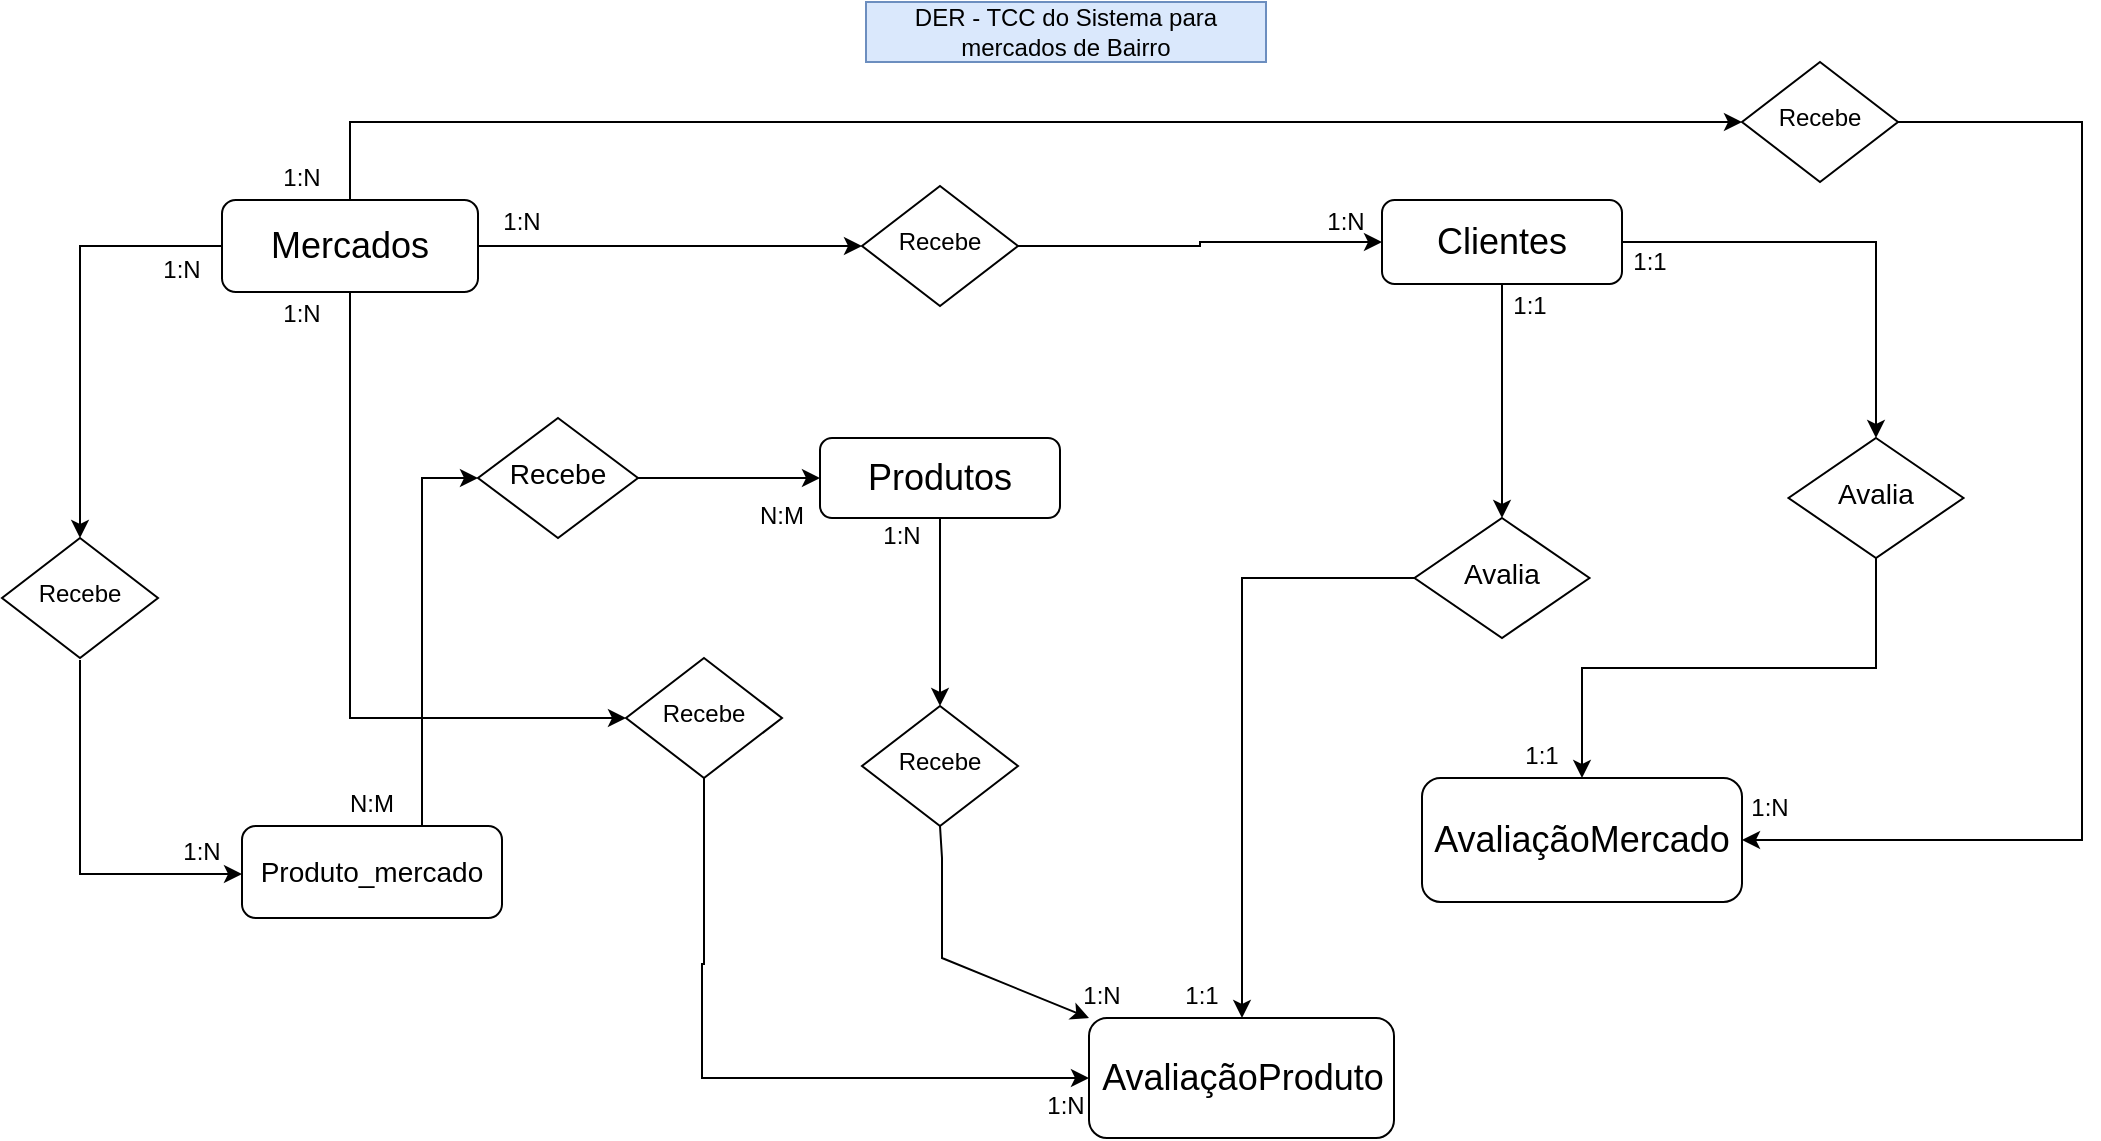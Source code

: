 <mxfile version="24.7.16">
  <diagram id="C5RBs43oDa-KdzZeNtuy" name="Page-1">
    <mxGraphModel dx="2638" dy="676" grid="1" gridSize="10" guides="1" tooltips="1" connect="1" arrows="1" fold="1" page="1" pageScale="1" pageWidth="827" pageHeight="1169" math="0" shadow="0">
      <root>
        <mxCell id="WIyWlLk6GJQsqaUBKTNV-0" />
        <mxCell id="WIyWlLk6GJQsqaUBKTNV-1" parent="WIyWlLk6GJQsqaUBKTNV-0" />
        <mxCell id="KIG4UfqN8FC2LLV-DE01-42" style="edgeStyle=orthogonalEdgeStyle;rounded=0;orthogonalLoop=1;jettySize=auto;html=1;entryX=0.5;entryY=0;entryDx=0;entryDy=0;" parent="WIyWlLk6GJQsqaUBKTNV-1" source="WIyWlLk6GJQsqaUBKTNV-3" target="KIG4UfqN8FC2LLV-DE01-40" edge="1">
          <mxGeometry relative="1" as="geometry" />
        </mxCell>
        <mxCell id="KIG4UfqN8FC2LLV-DE01-61" style="edgeStyle=orthogonalEdgeStyle;rounded=0;orthogonalLoop=1;jettySize=auto;html=1;" parent="WIyWlLk6GJQsqaUBKTNV-1" source="WIyWlLk6GJQsqaUBKTNV-3" target="KIG4UfqN8FC2LLV-DE01-28" edge="1">
          <mxGeometry relative="1" as="geometry">
            <mxPoint x="230" y="390" as="targetPoint" />
            <Array as="points">
              <mxPoint x="144" y="390" />
            </Array>
          </mxGeometry>
        </mxCell>
        <mxCell id="KIG4UfqN8FC2LLV-DE01-77" style="edgeStyle=orthogonalEdgeStyle;rounded=0;orthogonalLoop=1;jettySize=auto;html=1;entryX=0;entryY=0.5;entryDx=0;entryDy=0;" parent="WIyWlLk6GJQsqaUBKTNV-1" source="WIyWlLk6GJQsqaUBKTNV-3" target="KIG4UfqN8FC2LLV-DE01-22" edge="1">
          <mxGeometry relative="1" as="geometry" />
        </mxCell>
        <mxCell id="ciOHL-3bGy2Yxvcf03ZE-22" style="edgeStyle=orthogonalEdgeStyle;rounded=0;orthogonalLoop=1;jettySize=auto;html=1;exitX=0.5;exitY=0;exitDx=0;exitDy=0;entryX=0;entryY=0.5;entryDx=0;entryDy=0;" edge="1" parent="WIyWlLk6GJQsqaUBKTNV-1" source="WIyWlLk6GJQsqaUBKTNV-3" target="ciOHL-3bGy2Yxvcf03ZE-21">
          <mxGeometry relative="1" as="geometry">
            <mxPoint x="640" y="60" as="targetPoint" />
          </mxGeometry>
        </mxCell>
        <mxCell id="WIyWlLk6GJQsqaUBKTNV-3" value="&lt;font style=&quot;font-size: 18px;&quot;&gt;Mercados&lt;/font&gt;" style="rounded=1;whiteSpace=wrap;html=1;fontSize=12;glass=0;strokeWidth=1;shadow=0;" parent="WIyWlLk6GJQsqaUBKTNV-1" vertex="1">
          <mxGeometry x="80" y="131" width="128" height="46" as="geometry" />
        </mxCell>
        <mxCell id="KIG4UfqN8FC2LLV-DE01-52" style="edgeStyle=orthogonalEdgeStyle;rounded=0;orthogonalLoop=1;jettySize=auto;html=1;" parent="WIyWlLk6GJQsqaUBKTNV-1" source="WIyWlLk6GJQsqaUBKTNV-6" target="WIyWlLk6GJQsqaUBKTNV-7" edge="1">
          <mxGeometry relative="1" as="geometry">
            <Array as="points">
              <mxPoint x="590" y="320" />
            </Array>
          </mxGeometry>
        </mxCell>
        <mxCell id="WIyWlLk6GJQsqaUBKTNV-6" value="&lt;font style=&quot;font-size: 14px;&quot;&gt;Avalia&lt;/font&gt;" style="rhombus;whiteSpace=wrap;html=1;shadow=0;fontFamily=Helvetica;fontSize=12;align=center;strokeWidth=1;spacing=6;spacingTop=-4;" parent="WIyWlLk6GJQsqaUBKTNV-1" vertex="1">
          <mxGeometry x="676.25" y="290" width="87.5" height="60" as="geometry" />
        </mxCell>
        <mxCell id="WIyWlLk6GJQsqaUBKTNV-7" value="&lt;font style=&quot;font-size: 18px;&quot;&gt;AvaliaçãoProduto&lt;/font&gt;" style="rounded=1;whiteSpace=wrap;html=1;fontSize=12;glass=0;strokeWidth=1;shadow=0;" parent="WIyWlLk6GJQsqaUBKTNV-1" vertex="1">
          <mxGeometry x="513.5" y="540" width="152.5" height="60" as="geometry" />
        </mxCell>
        <mxCell id="KIG4UfqN8FC2LLV-DE01-74" style="edgeStyle=orthogonalEdgeStyle;rounded=0;orthogonalLoop=1;jettySize=auto;html=1;entryX=0;entryY=0.5;entryDx=0;entryDy=0;" parent="WIyWlLk6GJQsqaUBKTNV-1" source="WIyWlLk6GJQsqaUBKTNV-10" target="WIyWlLk6GJQsqaUBKTNV-12" edge="1">
          <mxGeometry relative="1" as="geometry" />
        </mxCell>
        <mxCell id="WIyWlLk6GJQsqaUBKTNV-10" value="&lt;font style=&quot;font-size: 14px;&quot;&gt;Recebe&lt;/font&gt;" style="rhombus;whiteSpace=wrap;html=1;shadow=0;fontFamily=Helvetica;fontSize=12;align=center;strokeWidth=1;spacing=6;spacingTop=-4;" parent="WIyWlLk6GJQsqaUBKTNV-1" vertex="1">
          <mxGeometry x="208" y="240" width="80" height="60" as="geometry" />
        </mxCell>
        <mxCell id="KIG4UfqN8FC2LLV-DE01-73" style="edgeStyle=orthogonalEdgeStyle;rounded=0;orthogonalLoop=1;jettySize=auto;html=1;entryX=0;entryY=0.5;entryDx=0;entryDy=0;" parent="WIyWlLk6GJQsqaUBKTNV-1" source="WIyWlLk6GJQsqaUBKTNV-11" target="WIyWlLk6GJQsqaUBKTNV-10" edge="1">
          <mxGeometry relative="1" as="geometry">
            <Array as="points">
              <mxPoint x="180" y="270" />
            </Array>
          </mxGeometry>
        </mxCell>
        <mxCell id="WIyWlLk6GJQsqaUBKTNV-11" value="&lt;font style=&quot;font-size: 14px;&quot;&gt;Produto_mercado&lt;/font&gt;" style="rounded=1;whiteSpace=wrap;html=1;fontSize=12;glass=0;strokeWidth=1;shadow=0;" parent="WIyWlLk6GJQsqaUBKTNV-1" vertex="1">
          <mxGeometry x="90" y="444" width="130" height="46" as="geometry" />
        </mxCell>
        <mxCell id="ciOHL-3bGy2Yxvcf03ZE-9" style="edgeStyle=orthogonalEdgeStyle;rounded=0;orthogonalLoop=1;jettySize=auto;html=1;exitX=0.5;exitY=1;exitDx=0;exitDy=0;entryX=0.5;entryY=0;entryDx=0;entryDy=0;" edge="1" parent="WIyWlLk6GJQsqaUBKTNV-1" source="WIyWlLk6GJQsqaUBKTNV-12" target="KIG4UfqN8FC2LLV-DE01-23">
          <mxGeometry relative="1" as="geometry" />
        </mxCell>
        <mxCell id="WIyWlLk6GJQsqaUBKTNV-12" value="&lt;font style=&quot;font-size: 18px;&quot;&gt;Produtos&lt;/font&gt;" style="rounded=1;whiteSpace=wrap;html=1;fontSize=12;glass=0;strokeWidth=1;shadow=0;" parent="WIyWlLk6GJQsqaUBKTNV-1" vertex="1">
          <mxGeometry x="379" y="250" width="120" height="40" as="geometry" />
        </mxCell>
        <mxCell id="KIG4UfqN8FC2LLV-DE01-53" style="edgeStyle=orthogonalEdgeStyle;rounded=0;orthogonalLoop=1;jettySize=auto;html=1;entryX=0.5;entryY=0;entryDx=0;entryDy=0;" parent="WIyWlLk6GJQsqaUBKTNV-1" source="KIG4UfqN8FC2LLV-DE01-0" target="WIyWlLk6GJQsqaUBKTNV-6" edge="1">
          <mxGeometry relative="1" as="geometry" />
        </mxCell>
        <mxCell id="KIG4UfqN8FC2LLV-DE01-0" value="&lt;font style=&quot;font-size: 18px;&quot;&gt;Clientes&lt;/font&gt;" style="rounded=1;whiteSpace=wrap;html=1;" parent="WIyWlLk6GJQsqaUBKTNV-1" vertex="1">
          <mxGeometry x="660" y="131" width="120" height="42" as="geometry" />
        </mxCell>
        <mxCell id="KIG4UfqN8FC2LLV-DE01-4" value="DER - TCC do Sistema para mercados de Bairro" style="text;html=1;align=center;verticalAlign=middle;whiteSpace=wrap;rounded=0;fillColor=#dae8fc;strokeColor=#6c8ebf;" parent="WIyWlLk6GJQsqaUBKTNV-1" vertex="1">
          <mxGeometry x="402" y="32" width="200" height="30" as="geometry" />
        </mxCell>
        <mxCell id="KIG4UfqN8FC2LLV-DE01-11" value="1:N" style="text;html=1;align=center;verticalAlign=middle;whiteSpace=wrap;rounded=0;" parent="WIyWlLk6GJQsqaUBKTNV-1" vertex="1">
          <mxGeometry x="200" y="131" width="60" height="22" as="geometry" />
        </mxCell>
        <mxCell id="KIG4UfqN8FC2LLV-DE01-12" value="1:N" style="text;html=1;align=center;verticalAlign=middle;whiteSpace=wrap;rounded=0;" parent="WIyWlLk6GJQsqaUBKTNV-1" vertex="1">
          <mxGeometry x="618" y="131" width="48" height="22" as="geometry" />
        </mxCell>
        <mxCell id="KIG4UfqN8FC2LLV-DE01-19" value="N:M" style="text;html=1;align=center;verticalAlign=middle;whiteSpace=wrap;rounded=0;" parent="WIyWlLk6GJQsqaUBKTNV-1" vertex="1">
          <mxGeometry x="125" y="422" width="60" height="22" as="geometry" />
        </mxCell>
        <mxCell id="KIG4UfqN8FC2LLV-DE01-78" style="edgeStyle=orthogonalEdgeStyle;rounded=0;orthogonalLoop=1;jettySize=auto;html=1;" parent="WIyWlLk6GJQsqaUBKTNV-1" source="KIG4UfqN8FC2LLV-DE01-22" target="KIG4UfqN8FC2LLV-DE01-0" edge="1">
          <mxGeometry relative="1" as="geometry" />
        </mxCell>
        <mxCell id="KIG4UfqN8FC2LLV-DE01-22" value="Recebe" style="rhombus;whiteSpace=wrap;html=1;shadow=0;fontFamily=Helvetica;fontSize=12;align=center;strokeWidth=1;spacing=6;spacingTop=-4;" parent="WIyWlLk6GJQsqaUBKTNV-1" vertex="1">
          <mxGeometry x="400" y="124" width="78" height="60" as="geometry" />
        </mxCell>
        <mxCell id="KIG4UfqN8FC2LLV-DE01-23" value="Recebe" style="rhombus;whiteSpace=wrap;html=1;shadow=0;fontFamily=Helvetica;fontSize=12;align=center;strokeWidth=1;spacing=6;spacingTop=-4;" parent="WIyWlLk6GJQsqaUBKTNV-1" vertex="1">
          <mxGeometry x="400" y="384" width="78" height="60" as="geometry" />
        </mxCell>
        <mxCell id="KIG4UfqN8FC2LLV-DE01-68" style="edgeStyle=orthogonalEdgeStyle;rounded=0;orthogonalLoop=1;jettySize=auto;html=1;entryX=0;entryY=0.5;entryDx=0;entryDy=0;exitX=0.5;exitY=1;exitDx=0;exitDy=0;" parent="WIyWlLk6GJQsqaUBKTNV-1" source="KIG4UfqN8FC2LLV-DE01-28" target="WIyWlLk6GJQsqaUBKTNV-7" edge="1">
          <mxGeometry relative="1" as="geometry">
            <mxPoint x="580" y="510.0" as="targetPoint" />
            <mxPoint x="330" y="440" as="sourcePoint" />
            <Array as="points">
              <mxPoint x="320" y="513" />
            </Array>
          </mxGeometry>
        </mxCell>
        <mxCell id="KIG4UfqN8FC2LLV-DE01-28" value="Recebe" style="rhombus;whiteSpace=wrap;html=1;shadow=0;fontFamily=Helvetica;fontSize=12;align=center;strokeWidth=1;spacing=6;spacingTop=-4;" parent="WIyWlLk6GJQsqaUBKTNV-1" vertex="1">
          <mxGeometry x="282" y="360" width="78" height="60" as="geometry" />
        </mxCell>
        <mxCell id="KIG4UfqN8FC2LLV-DE01-31" value="N:M" style="text;html=1;align=center;verticalAlign=middle;whiteSpace=wrap;rounded=0;" parent="WIyWlLk6GJQsqaUBKTNV-1" vertex="1">
          <mxGeometry x="330" y="278" width="60" height="22" as="geometry" />
        </mxCell>
        <mxCell id="KIG4UfqN8FC2LLV-DE01-33" value="1:N" style="text;html=1;align=center;verticalAlign=middle;whiteSpace=wrap;rounded=0;" parent="WIyWlLk6GJQsqaUBKTNV-1" vertex="1">
          <mxGeometry x="90" y="177" width="60" height="22" as="geometry" />
        </mxCell>
        <mxCell id="KIG4UfqN8FC2LLV-DE01-35" value="1:N" style="text;html=1;align=center;verticalAlign=middle;whiteSpace=wrap;rounded=0;" parent="WIyWlLk6GJQsqaUBKTNV-1" vertex="1">
          <mxGeometry x="490" y="518" width="60" height="22" as="geometry" />
        </mxCell>
        <mxCell id="KIG4UfqN8FC2LLV-DE01-44" style="edgeStyle=orthogonalEdgeStyle;rounded=0;orthogonalLoop=1;jettySize=auto;html=1;entryX=0;entryY=0.5;entryDx=0;entryDy=0;" parent="WIyWlLk6GJQsqaUBKTNV-1" edge="1">
          <mxGeometry relative="1" as="geometry">
            <mxPoint x="9.0" y="361.0" as="sourcePoint" />
            <mxPoint x="90" y="468" as="targetPoint" />
            <Array as="points">
              <mxPoint x="9" y="468" />
            </Array>
          </mxGeometry>
        </mxCell>
        <mxCell id="KIG4UfqN8FC2LLV-DE01-40" value="Recebe" style="rhombus;whiteSpace=wrap;html=1;shadow=0;fontFamily=Helvetica;fontSize=12;align=center;strokeWidth=1;spacing=6;spacingTop=-4;" parent="WIyWlLk6GJQsqaUBKTNV-1" vertex="1">
          <mxGeometry x="-30" y="300" width="78" height="60" as="geometry" />
        </mxCell>
        <mxCell id="KIG4UfqN8FC2LLV-DE01-54" value="1:1" style="text;html=1;align=center;verticalAlign=middle;whiteSpace=wrap;rounded=0;" parent="WIyWlLk6GJQsqaUBKTNV-1" vertex="1">
          <mxGeometry x="540" y="518" width="60" height="22" as="geometry" />
        </mxCell>
        <mxCell id="KIG4UfqN8FC2LLV-DE01-63" value="1:N" style="text;html=1;align=center;verticalAlign=middle;whiteSpace=wrap;rounded=0;" parent="WIyWlLk6GJQsqaUBKTNV-1" vertex="1">
          <mxGeometry x="472" y="573" width="60" height="22" as="geometry" />
        </mxCell>
        <mxCell id="KIG4UfqN8FC2LLV-DE01-64" value="1:1" style="text;html=1;align=center;verticalAlign=middle;whiteSpace=wrap;rounded=0;" parent="WIyWlLk6GJQsqaUBKTNV-1" vertex="1">
          <mxGeometry x="703.75" y="173" width="60" height="22" as="geometry" />
        </mxCell>
        <mxCell id="KIG4UfqN8FC2LLV-DE01-71" value="" style="endArrow=classic;html=1;rounded=0;exitX=0.5;exitY=1;exitDx=0;exitDy=0;entryX=0;entryY=0;entryDx=0;entryDy=0;" parent="WIyWlLk6GJQsqaUBKTNV-1" source="KIG4UfqN8FC2LLV-DE01-23" target="WIyWlLk6GJQsqaUBKTNV-7" edge="1">
          <mxGeometry width="50" height="50" relative="1" as="geometry">
            <mxPoint x="580" y="497" as="sourcePoint" />
            <mxPoint x="630" y="447" as="targetPoint" />
            <Array as="points">
              <mxPoint x="440" y="460" />
              <mxPoint x="440" y="510" />
            </Array>
          </mxGeometry>
        </mxCell>
        <mxCell id="KIG4UfqN8FC2LLV-DE01-86" value="1:N" style="text;html=1;align=center;verticalAlign=middle;whiteSpace=wrap;rounded=0;" parent="WIyWlLk6GJQsqaUBKTNV-1" vertex="1">
          <mxGeometry x="30" y="155" width="60" height="22" as="geometry" />
        </mxCell>
        <mxCell id="KIG4UfqN8FC2LLV-DE01-87" value="1:N" style="text;html=1;align=center;verticalAlign=middle;whiteSpace=wrap;rounded=0;" parent="WIyWlLk6GJQsqaUBKTNV-1" vertex="1">
          <mxGeometry x="40" y="446" width="60" height="22" as="geometry" />
        </mxCell>
        <mxCell id="ciOHL-3bGy2Yxvcf03ZE-1" value="&lt;font style=&quot;font-size: 18px;&quot;&gt;AvaliaçãoMercado&lt;/font&gt;" style="rounded=1;whiteSpace=wrap;html=1;fontSize=12;glass=0;strokeWidth=1;shadow=0;" vertex="1" parent="WIyWlLk6GJQsqaUBKTNV-1">
          <mxGeometry x="680" y="420" width="160" height="62" as="geometry" />
        </mxCell>
        <mxCell id="ciOHL-3bGy2Yxvcf03ZE-3" style="edgeStyle=orthogonalEdgeStyle;rounded=0;orthogonalLoop=1;jettySize=auto;html=1;exitX=1;exitY=0.5;exitDx=0;exitDy=0;entryX=0.5;entryY=0;entryDx=0;entryDy=0;" edge="1" parent="WIyWlLk6GJQsqaUBKTNV-1" source="KIG4UfqN8FC2LLV-DE01-0" target="ciOHL-3bGy2Yxvcf03ZE-4">
          <mxGeometry relative="1" as="geometry">
            <mxPoint x="900" y="173" as="sourcePoint" />
            <mxPoint x="919" y="313" as="targetPoint" />
          </mxGeometry>
        </mxCell>
        <mxCell id="ciOHL-3bGy2Yxvcf03ZE-4" value="&lt;font style=&quot;font-size: 14px;&quot;&gt;Avalia&lt;/font&gt;" style="rhombus;whiteSpace=wrap;html=1;shadow=0;fontFamily=Helvetica;fontSize=12;align=center;strokeWidth=1;spacing=6;spacingTop=-4;" vertex="1" parent="WIyWlLk6GJQsqaUBKTNV-1">
          <mxGeometry x="863.25" y="250" width="87.5" height="60" as="geometry" />
        </mxCell>
        <mxCell id="ciOHL-3bGy2Yxvcf03ZE-6" style="edgeStyle=orthogonalEdgeStyle;rounded=0;orthogonalLoop=1;jettySize=auto;html=1;entryX=0.5;entryY=0;entryDx=0;entryDy=0;exitX=0.5;exitY=1;exitDx=0;exitDy=0;" edge="1" parent="WIyWlLk6GJQsqaUBKTNV-1" source="ciOHL-3bGy2Yxvcf03ZE-4" target="ciOHL-3bGy2Yxvcf03ZE-1">
          <mxGeometry relative="1" as="geometry">
            <mxPoint x="890" y="370" as="sourcePoint" />
            <mxPoint x="917" y="504" as="targetPoint" />
          </mxGeometry>
        </mxCell>
        <mxCell id="ciOHL-3bGy2Yxvcf03ZE-14" value="1:N" style="text;html=1;align=center;verticalAlign=middle;whiteSpace=wrap;rounded=0;" vertex="1" parent="WIyWlLk6GJQsqaUBKTNV-1">
          <mxGeometry x="90" y="109" width="60" height="22" as="geometry" />
        </mxCell>
        <mxCell id="ciOHL-3bGy2Yxvcf03ZE-16" value="1:1" style="text;html=1;align=center;verticalAlign=middle;whiteSpace=wrap;rounded=0;" vertex="1" parent="WIyWlLk6GJQsqaUBKTNV-1">
          <mxGeometry x="710" y="398" width="60" height="22" as="geometry" />
        </mxCell>
        <mxCell id="ciOHL-3bGy2Yxvcf03ZE-17" value="1:1" style="text;html=1;align=center;verticalAlign=middle;whiteSpace=wrap;rounded=0;" vertex="1" parent="WIyWlLk6GJQsqaUBKTNV-1">
          <mxGeometry x="763.75" y="151" width="60" height="22" as="geometry" />
        </mxCell>
        <mxCell id="ciOHL-3bGy2Yxvcf03ZE-19" value="1:N" style="text;html=1;align=center;verticalAlign=middle;whiteSpace=wrap;rounded=0;" vertex="1" parent="WIyWlLk6GJQsqaUBKTNV-1">
          <mxGeometry x="390" y="288" width="60" height="22" as="geometry" />
        </mxCell>
        <mxCell id="ciOHL-3bGy2Yxvcf03ZE-25" style="edgeStyle=orthogonalEdgeStyle;rounded=0;orthogonalLoop=1;jettySize=auto;html=1;entryX=1;entryY=0.5;entryDx=0;entryDy=0;" edge="1" parent="WIyWlLk6GJQsqaUBKTNV-1" source="ciOHL-3bGy2Yxvcf03ZE-21" target="ciOHL-3bGy2Yxvcf03ZE-1">
          <mxGeometry relative="1" as="geometry">
            <mxPoint x="1000" y="470" as="targetPoint" />
            <Array as="points">
              <mxPoint x="1010" y="92" />
              <mxPoint x="1010" y="451" />
            </Array>
          </mxGeometry>
        </mxCell>
        <mxCell id="ciOHL-3bGy2Yxvcf03ZE-21" value="Recebe" style="rhombus;whiteSpace=wrap;html=1;shadow=0;fontFamily=Helvetica;fontSize=12;align=center;strokeWidth=1;spacing=6;spacingTop=-4;" vertex="1" parent="WIyWlLk6GJQsqaUBKTNV-1">
          <mxGeometry x="840" y="62" width="78" height="60" as="geometry" />
        </mxCell>
        <mxCell id="ciOHL-3bGy2Yxvcf03ZE-26" value="1:N" style="text;html=1;align=center;verticalAlign=middle;whiteSpace=wrap;rounded=0;" vertex="1" parent="WIyWlLk6GJQsqaUBKTNV-1">
          <mxGeometry x="823.75" y="424" width="60" height="22" as="geometry" />
        </mxCell>
      </root>
    </mxGraphModel>
  </diagram>
</mxfile>

